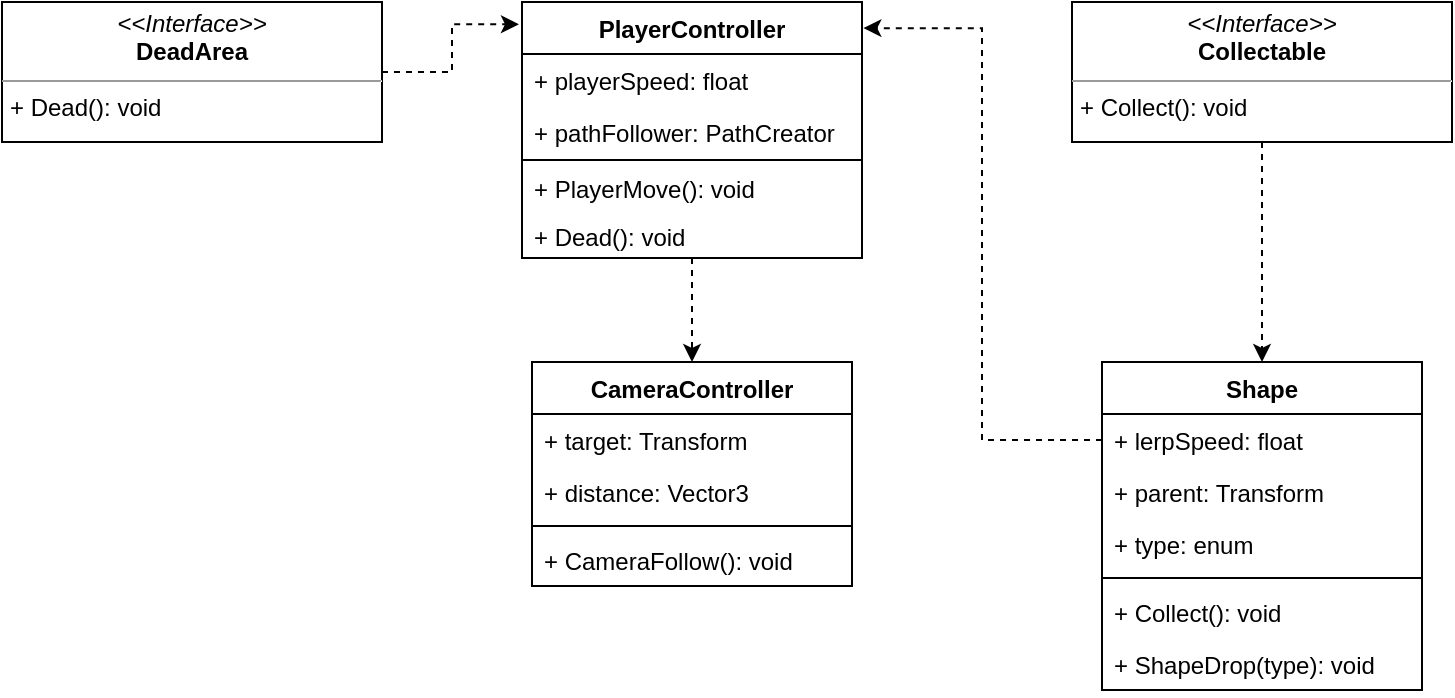 <mxfile version="20.2.3" type="device"><diagram name="Page-1" id="c4acf3e9-155e-7222-9cf6-157b1a14988f"><mxGraphModel dx="1422" dy="857" grid="1" gridSize="10" guides="1" tooltips="1" connect="1" arrows="1" fold="1" page="1" pageScale="1" pageWidth="1100" pageHeight="850" background="none" math="0" shadow="0"><root><mxCell id="0"/><mxCell id="1" parent="0"/><mxCell id="PtginhPK9pX36M4PskV8-24" style="edgeStyle=orthogonalEdgeStyle;rounded=0;orthogonalLoop=1;jettySize=auto;html=1;entryX=0.5;entryY=0;entryDx=0;entryDy=0;dashed=1;" edge="1" parent="1" source="aXT1p4pPtrf-Yok8urnM-1" target="PtginhPK9pX36M4PskV8-19"><mxGeometry relative="1" as="geometry"/></mxCell><mxCell id="aXT1p4pPtrf-Yok8urnM-1" value="PlayerController" style="swimlane;fontStyle=1;align=center;verticalAlign=top;childLayout=stackLayout;horizontal=1;startSize=26;horizontalStack=0;resizeParent=1;resizeParentMax=0;resizeLast=0;collapsible=1;marginBottom=0;" parent="1" vertex="1"><mxGeometry x="448" y="253" width="170" height="128" as="geometry"><mxRectangle x="50" y="100" width="130" height="30" as="alternateBounds"/></mxGeometry></mxCell><mxCell id="aXT1p4pPtrf-Yok8urnM-2" value="+ playerSpeed: float" style="text;strokeColor=none;fillColor=none;align=left;verticalAlign=top;spacingLeft=4;spacingRight=4;overflow=hidden;rotatable=0;points=[[0,0.5],[1,0.5]];portConstraint=eastwest;" parent="aXT1p4pPtrf-Yok8urnM-1" vertex="1"><mxGeometry y="26" width="170" height="26" as="geometry"/></mxCell><mxCell id="PtginhPK9pX36M4PskV8-12" value="+ pathFollower: PathCreator" style="text;strokeColor=none;fillColor=none;align=left;verticalAlign=top;spacingLeft=4;spacingRight=4;overflow=hidden;rotatable=0;points=[[0,0.5],[1,0.5]];portConstraint=eastwest;" vertex="1" parent="aXT1p4pPtrf-Yok8urnM-1"><mxGeometry y="52" width="170" height="26" as="geometry"/></mxCell><mxCell id="aXT1p4pPtrf-Yok8urnM-3" value="" style="line;strokeWidth=1;fillColor=none;align=left;verticalAlign=middle;spacingTop=-1;spacingLeft=3;spacingRight=3;rotatable=0;labelPosition=right;points=[];portConstraint=eastwest;" parent="aXT1p4pPtrf-Yok8urnM-1" vertex="1"><mxGeometry y="78" width="170" height="2" as="geometry"/></mxCell><mxCell id="aXT1p4pPtrf-Yok8urnM-4" value="+ PlayerMove(): void" style="text;strokeColor=none;fillColor=none;align=left;verticalAlign=top;spacingLeft=4;spacingRight=4;overflow=hidden;rotatable=0;points=[[0,0.5],[1,0.5]];portConstraint=eastwest;" parent="aXT1p4pPtrf-Yok8urnM-1" vertex="1"><mxGeometry y="80" width="170" height="24" as="geometry"/></mxCell><mxCell id="PtginhPK9pX36M4PskV8-28" value="+ Dead(): void" style="text;strokeColor=none;fillColor=none;align=left;verticalAlign=top;spacingLeft=4;spacingRight=4;overflow=hidden;rotatable=0;points=[[0,0.5],[1,0.5]];portConstraint=eastwest;" vertex="1" parent="aXT1p4pPtrf-Yok8urnM-1"><mxGeometry y="104" width="170" height="24" as="geometry"/></mxCell><mxCell id="PtginhPK9pX36M4PskV8-10" style="edgeStyle=orthogonalEdgeStyle;rounded=0;orthogonalLoop=1;jettySize=auto;html=1;entryX=0.5;entryY=0;entryDx=0;entryDy=0;dashed=1;" edge="1" parent="1" source="PtginhPK9pX36M4PskV8-3" target="PtginhPK9pX36M4PskV8-6"><mxGeometry relative="1" as="geometry"/></mxCell><mxCell id="PtginhPK9pX36M4PskV8-3" value="&lt;p style=&quot;margin:0px;margin-top:4px;text-align:center;&quot;&gt;&lt;i&gt;&amp;lt;&amp;lt;Interface&amp;gt;&amp;gt;&lt;/i&gt;&lt;br&gt;&lt;b&gt;Collectable&lt;/b&gt;&lt;/p&gt;&lt;hr size=&quot;1&quot;&gt;&lt;p style=&quot;margin:0px;margin-left:4px;&quot;&gt;&lt;span style=&quot;background-color: initial;&quot;&gt;+ Collect(): void&lt;/span&gt;&lt;br&gt;&lt;/p&gt;" style="verticalAlign=top;align=left;overflow=fill;fontSize=12;fontFamily=Helvetica;html=1;" vertex="1" parent="1"><mxGeometry x="723" y="253" width="190" height="70" as="geometry"/></mxCell><mxCell id="PtginhPK9pX36M4PskV8-6" value="Shape" style="swimlane;fontStyle=1;align=center;verticalAlign=top;childLayout=stackLayout;horizontal=1;startSize=26;horizontalStack=0;resizeParent=1;resizeParentMax=0;resizeLast=0;collapsible=1;marginBottom=0;" vertex="1" parent="1"><mxGeometry x="738" y="433" width="160" height="164" as="geometry"/></mxCell><mxCell id="PtginhPK9pX36M4PskV8-7" value="+ lerpSpeed: float" style="text;strokeColor=none;fillColor=none;align=left;verticalAlign=top;spacingLeft=4;spacingRight=4;overflow=hidden;rotatable=0;points=[[0,0.5],[1,0.5]];portConstraint=eastwest;" vertex="1" parent="PtginhPK9pX36M4PskV8-6"><mxGeometry y="26" width="160" height="26" as="geometry"/></mxCell><mxCell id="PtginhPK9pX36M4PskV8-14" value="+ parent: Transform" style="text;strokeColor=none;fillColor=none;align=left;verticalAlign=top;spacingLeft=4;spacingRight=4;overflow=hidden;rotatable=0;points=[[0,0.5],[1,0.5]];portConstraint=eastwest;" vertex="1" parent="PtginhPK9pX36M4PskV8-6"><mxGeometry y="52" width="160" height="26" as="geometry"/></mxCell><mxCell id="PtginhPK9pX36M4PskV8-25" value="+ type: enum" style="text;strokeColor=none;fillColor=none;align=left;verticalAlign=top;spacingLeft=4;spacingRight=4;overflow=hidden;rotatable=0;points=[[0,0.5],[1,0.5]];portConstraint=eastwest;" vertex="1" parent="PtginhPK9pX36M4PskV8-6"><mxGeometry y="78" width="160" height="26" as="geometry"/></mxCell><mxCell id="PtginhPK9pX36M4PskV8-8" value="" style="line;strokeWidth=1;fillColor=none;align=left;verticalAlign=middle;spacingTop=-1;spacingLeft=3;spacingRight=3;rotatable=0;labelPosition=right;points=[];portConstraint=eastwest;" vertex="1" parent="PtginhPK9pX36M4PskV8-6"><mxGeometry y="104" width="160" height="8" as="geometry"/></mxCell><mxCell id="PtginhPK9pX36M4PskV8-9" value="+ Collect(): void" style="text;strokeColor=none;fillColor=none;align=left;verticalAlign=top;spacingLeft=4;spacingRight=4;overflow=hidden;rotatable=0;points=[[0,0.5],[1,0.5]];portConstraint=eastwest;" vertex="1" parent="PtginhPK9pX36M4PskV8-6"><mxGeometry y="112" width="160" height="26" as="geometry"/></mxCell><mxCell id="PtginhPK9pX36M4PskV8-29" value="+ ShapeDrop(type): void" style="text;strokeColor=none;fillColor=none;align=left;verticalAlign=top;spacingLeft=4;spacingRight=4;overflow=hidden;rotatable=0;points=[[0,0.5],[1,0.5]];portConstraint=eastwest;" vertex="1" parent="PtginhPK9pX36M4PskV8-6"><mxGeometry y="138" width="160" height="26" as="geometry"/></mxCell><mxCell id="PtginhPK9pX36M4PskV8-13" style="edgeStyle=orthogonalEdgeStyle;rounded=0;orthogonalLoop=1;jettySize=auto;html=1;entryX=1.004;entryY=0.102;entryDx=0;entryDy=0;entryPerimeter=0;dashed=1;" edge="1" parent="1" source="PtginhPK9pX36M4PskV8-7" target="aXT1p4pPtrf-Yok8urnM-1"><mxGeometry relative="1" as="geometry"/></mxCell><mxCell id="PtginhPK9pX36M4PskV8-19" value="CameraController" style="swimlane;fontStyle=1;align=center;verticalAlign=top;childLayout=stackLayout;horizontal=1;startSize=26;horizontalStack=0;resizeParent=1;resizeParentMax=0;resizeLast=0;collapsible=1;marginBottom=0;" vertex="1" parent="1"><mxGeometry x="453" y="433" width="160" height="112" as="geometry"/></mxCell><mxCell id="PtginhPK9pX36M4PskV8-23" value="+ target: Transform" style="text;strokeColor=none;fillColor=none;align=left;verticalAlign=top;spacingLeft=4;spacingRight=4;overflow=hidden;rotatable=0;points=[[0,0.5],[1,0.5]];portConstraint=eastwest;dashed=1;" vertex="1" parent="PtginhPK9pX36M4PskV8-19"><mxGeometry y="26" width="160" height="26" as="geometry"/></mxCell><mxCell id="PtginhPK9pX36M4PskV8-20" value="+ distance: Vector3" style="text;strokeColor=none;fillColor=none;align=left;verticalAlign=top;spacingLeft=4;spacingRight=4;overflow=hidden;rotatable=0;points=[[0,0.5],[1,0.5]];portConstraint=eastwest;dashed=1;" vertex="1" parent="PtginhPK9pX36M4PskV8-19"><mxGeometry y="52" width="160" height="26" as="geometry"/></mxCell><mxCell id="PtginhPK9pX36M4PskV8-21" value="" style="line;strokeWidth=1;fillColor=none;align=left;verticalAlign=middle;spacingTop=-1;spacingLeft=3;spacingRight=3;rotatable=0;labelPosition=right;points=[];portConstraint=eastwest;" vertex="1" parent="PtginhPK9pX36M4PskV8-19"><mxGeometry y="78" width="160" height="8" as="geometry"/></mxCell><mxCell id="PtginhPK9pX36M4PskV8-22" value="+ CameraFollow(): void" style="text;strokeColor=none;fillColor=none;align=left;verticalAlign=top;spacingLeft=4;spacingRight=4;overflow=hidden;rotatable=0;points=[[0,0.5],[1,0.5]];portConstraint=eastwest;dashed=1;" vertex="1" parent="PtginhPK9pX36M4PskV8-19"><mxGeometry y="86" width="160" height="26" as="geometry"/></mxCell><mxCell id="PtginhPK9pX36M4PskV8-27" style="edgeStyle=orthogonalEdgeStyle;rounded=0;orthogonalLoop=1;jettySize=auto;html=1;entryX=-0.009;entryY=0.087;entryDx=0;entryDy=0;entryPerimeter=0;dashed=1;" edge="1" parent="1" source="PtginhPK9pX36M4PskV8-26" target="aXT1p4pPtrf-Yok8urnM-1"><mxGeometry relative="1" as="geometry"/></mxCell><mxCell id="PtginhPK9pX36M4PskV8-26" value="&lt;p style=&quot;margin:0px;margin-top:4px;text-align:center;&quot;&gt;&lt;i&gt;&amp;lt;&amp;lt;Interface&amp;gt;&amp;gt;&lt;/i&gt;&lt;br&gt;&lt;b&gt;DeadArea&lt;/b&gt;&lt;/p&gt;&lt;hr size=&quot;1&quot;&gt;&lt;p style=&quot;margin:0px;margin-left:4px;&quot;&gt;&lt;span style=&quot;background-color: initial;&quot;&gt;+ Dead(): void&lt;/span&gt;&lt;br&gt;&lt;/p&gt;" style="verticalAlign=top;align=left;overflow=fill;fontSize=12;fontFamily=Helvetica;html=1;" vertex="1" parent="1"><mxGeometry x="188" y="253" width="190" height="70" as="geometry"/></mxCell></root></mxGraphModel></diagram></mxfile>